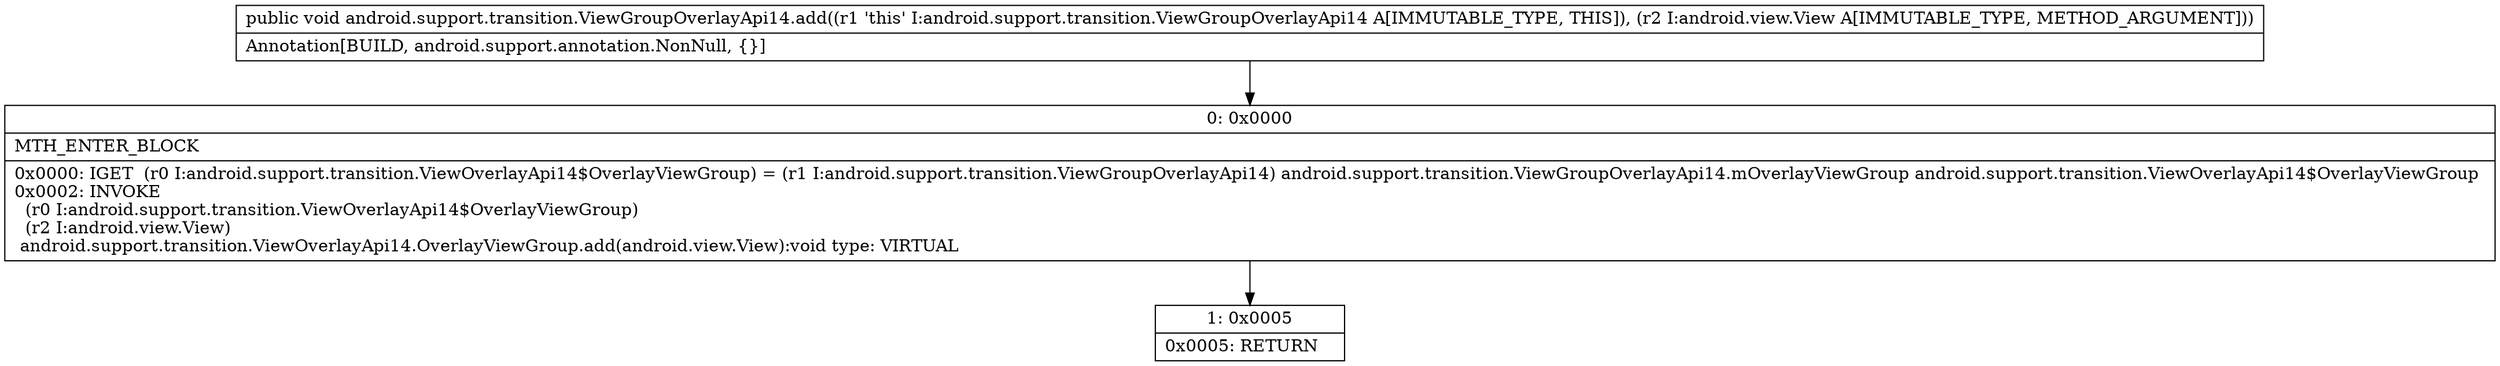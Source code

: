 digraph "CFG forandroid.support.transition.ViewGroupOverlayApi14.add(Landroid\/view\/View;)V" {
Node_0 [shape=record,label="{0\:\ 0x0000|MTH_ENTER_BLOCK\l|0x0000: IGET  (r0 I:android.support.transition.ViewOverlayApi14$OverlayViewGroup) = (r1 I:android.support.transition.ViewGroupOverlayApi14) android.support.transition.ViewGroupOverlayApi14.mOverlayViewGroup android.support.transition.ViewOverlayApi14$OverlayViewGroup \l0x0002: INVOKE  \l  (r0 I:android.support.transition.ViewOverlayApi14$OverlayViewGroup)\l  (r2 I:android.view.View)\l android.support.transition.ViewOverlayApi14.OverlayViewGroup.add(android.view.View):void type: VIRTUAL \l}"];
Node_1 [shape=record,label="{1\:\ 0x0005|0x0005: RETURN   \l}"];
MethodNode[shape=record,label="{public void android.support.transition.ViewGroupOverlayApi14.add((r1 'this' I:android.support.transition.ViewGroupOverlayApi14 A[IMMUTABLE_TYPE, THIS]), (r2 I:android.view.View A[IMMUTABLE_TYPE, METHOD_ARGUMENT]))  | Annotation[BUILD, android.support.annotation.NonNull, \{\}]\l}"];
MethodNode -> Node_0;
Node_0 -> Node_1;
}

